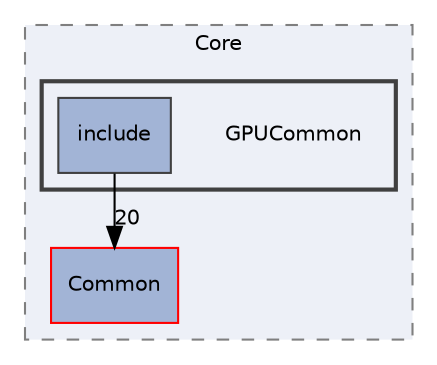 digraph "GPUCommon"
{
 // LATEX_PDF_SIZE
  edge [fontname="Helvetica",fontsize="10",labelfontname="Helvetica",labelfontsize="10"];
  node [fontname="Helvetica",fontsize="10",shape=record];
  compound=true
  subgraph clusterdir_cac7f9cecb9aa42a0bd05452dddd8a21 {
    graph [ bgcolor="#edf0f7", pencolor="grey50", style="filled,dashed,", label="Core", fontname="Helvetica", fontsize="10", URL="dir_cac7f9cecb9aa42a0bd05452dddd8a21.html"]
  dir_d38764bbd2ed2fce86b6f67aad6c8758 [shape=box, label="Common", style="filled,", fillcolor="#a2b4d6", color="red", URL="dir_d38764bbd2ed2fce86b6f67aad6c8758.html"];
  subgraph clusterdir_c33cbe94a8640e6fa88468267199b2f3 {
    graph [ bgcolor="#edf0f7", pencolor="grey25", style="filled,bold,", label="", fontname="Helvetica", fontsize="10", URL="dir_c33cbe94a8640e6fa88468267199b2f3.html"]
    dir_c33cbe94a8640e6fa88468267199b2f3 [shape=plaintext, label="GPUCommon"];
  dir_856351105b18f679e8bf63aa50cb1efe [shape=box, label="include", style="filled,", fillcolor="#a2b4d6", color="grey25", URL="dir_856351105b18f679e8bf63aa50cb1efe.html"];
  }
  }
  dir_856351105b18f679e8bf63aa50cb1efe->dir_d38764bbd2ed2fce86b6f67aad6c8758 [headlabel="20", labeldistance=1.5 headhref="dir_000064_000010.html"];
}
